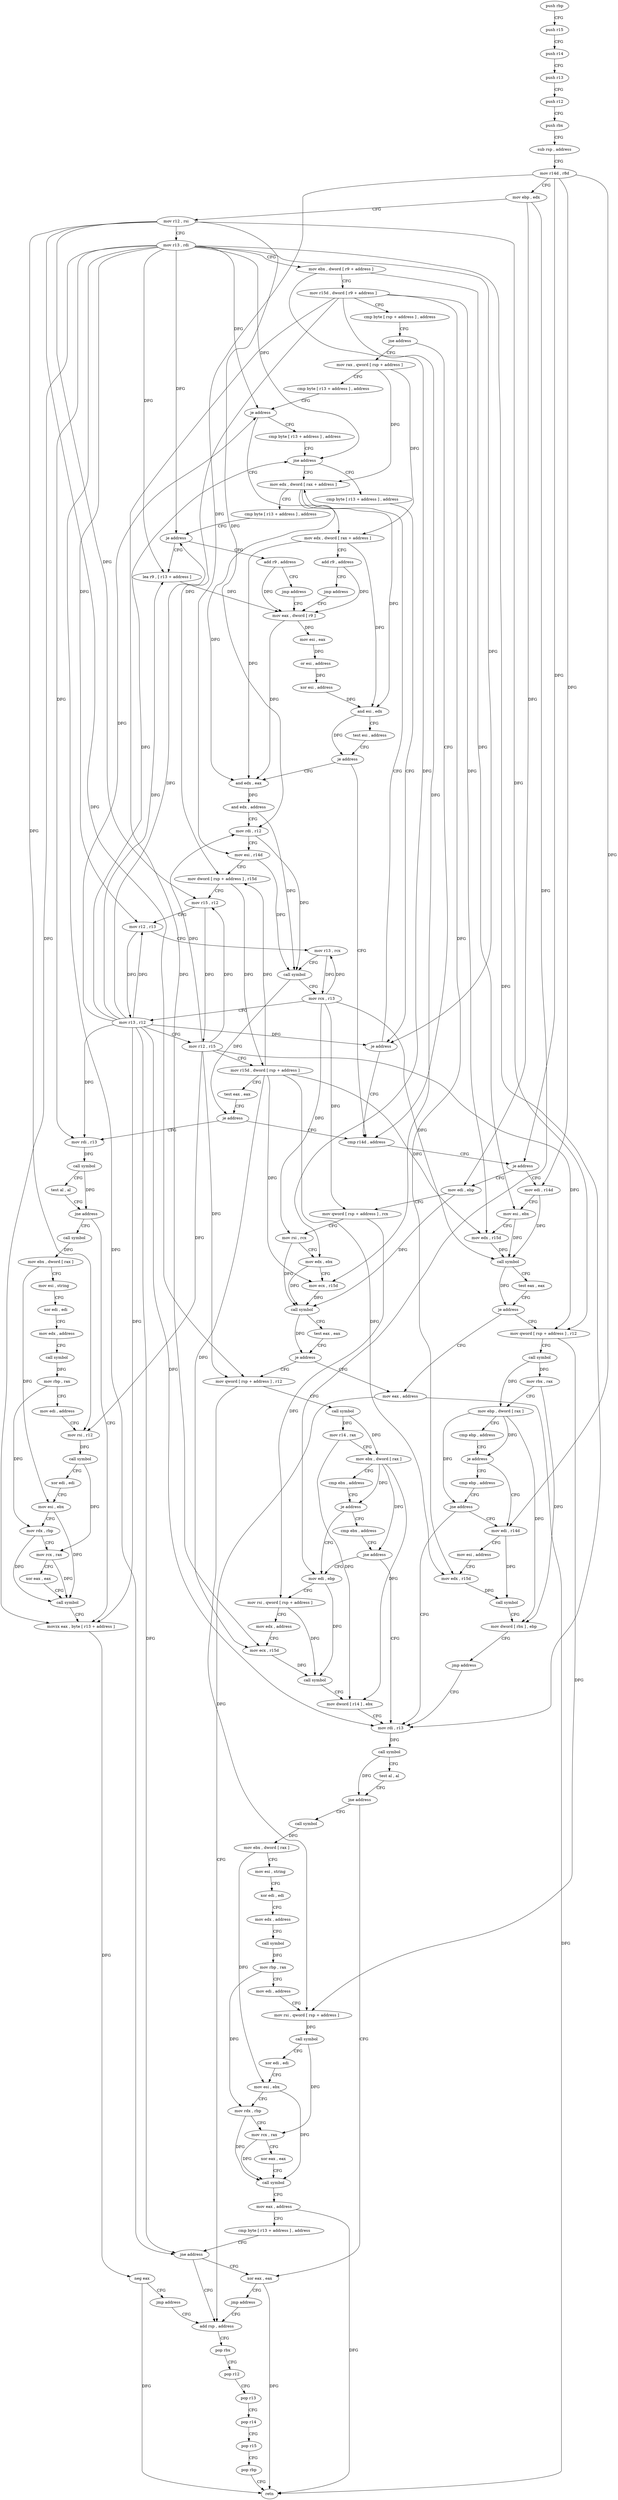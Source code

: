digraph "func" {
"4225408" [label = "push rbp" ]
"4225409" [label = "push r15" ]
"4225411" [label = "push r14" ]
"4225413" [label = "push r13" ]
"4225415" [label = "push r12" ]
"4225417" [label = "push rbx" ]
"4225418" [label = "sub rsp , address" ]
"4225422" [label = "mov r14d , r8d" ]
"4225425" [label = "mov ebp , edx" ]
"4225427" [label = "mov r12 , rsi" ]
"4225430" [label = "mov r13 , rdi" ]
"4225433" [label = "mov ebx , dword [ r9 + address ]" ]
"4225437" [label = "mov r15d , dword [ r9 + address ]" ]
"4225441" [label = "cmp byte [ rsp + address ] , address" ]
"4225446" [label = "jne address" ]
"4225674" [label = "cmp r14d , address" ]
"4225452" [label = "mov rax , qword [ rsp + address ]" ]
"4225678" [label = "je address" ]
"4225746" [label = "mov edi , ebp" ]
"4225680" [label = "mov edi , r14d" ]
"4225457" [label = "cmp byte [ r13 + address ] , address" ]
"4225462" [label = "je address" ]
"4225473" [label = "cmp byte [ r13 + address ] , address" ]
"4225464" [label = "mov edx , dword [ rax + address ]" ]
"4225748" [label = "mov qword [ rsp + address ] , rcx" ]
"4225753" [label = "mov rsi , rcx" ]
"4225756" [label = "mov edx , ebx" ]
"4225758" [label = "mov ecx , r15d" ]
"4225761" [label = "call symbol" ]
"4225766" [label = "test eax , eax" ]
"4225768" [label = "je address" ]
"4225909" [label = "mov eax , address" ]
"4225774" [label = "mov qword [ rsp + address ] , r12" ]
"4225683" [label = "mov esi , ebx" ]
"4225685" [label = "mov edx , r15d" ]
"4225688" [label = "call symbol" ]
"4225693" [label = "test eax , eax" ]
"4225695" [label = "je address" ]
"4225701" [label = "mov qword [ rsp + address ] , r12" ]
"4225478" [label = "jne address" ]
"4225491" [label = "mov edx , dword [ rax + address ]" ]
"4225480" [label = "cmp byte [ r13 + address ] , address" ]
"4225467" [label = "add r9 , address" ]
"4225471" [label = "jmp address" ]
"4225511" [label = "mov eax , dword [ r9 ]" ]
"4225914" [label = "add rsp , address" ]
"4225779" [label = "call symbol" ]
"4225784" [label = "mov r14 , rax" ]
"4225787" [label = "mov ebx , dword [ rax ]" ]
"4225789" [label = "cmp ebx , address" ]
"4225792" [label = "je address" ]
"4225799" [label = "mov edi , ebp" ]
"4225794" [label = "cmp ebx , address" ]
"4225706" [label = "call symbol" ]
"4225711" [label = "mov rbx , rax" ]
"4225714" [label = "mov ebp , dword [ rax ]" ]
"4225716" [label = "cmp ebp , address" ]
"4225719" [label = "je address" ]
"4225726" [label = "mov edi , r14d" ]
"4225721" [label = "cmp ebp , address" ]
"4225494" [label = "cmp byte [ r13 + address ] , address" ]
"4225499" [label = "je address" ]
"4225507" [label = "lea r9 , [ r13 + address ]" ]
"4225501" [label = "add r9 , address" ]
"4225485" [label = "je address" ]
"4225514" [label = "mov esi , eax" ]
"4225516" [label = "or esi , address" ]
"4225522" [label = "xor esi , address" ]
"4225528" [label = "and esi , edx" ]
"4225530" [label = "test esi , address" ]
"4225536" [label = "je address" ]
"4225542" [label = "and edx , eax" ]
"4225801" [label = "mov rsi , qword [ rsp + address ]" ]
"4225806" [label = "mov edx , address" ]
"4225811" [label = "mov ecx , r15d" ]
"4225814" [label = "call symbol" ]
"4225819" [label = "mov dword [ r14 ] , ebx" ]
"4225822" [label = "mov rdi , r13" ]
"4225797" [label = "jne address" ]
"4225729" [label = "mov esi , address" ]
"4225734" [label = "mov edx , r15d" ]
"4225737" [label = "call symbol" ]
"4225742" [label = "mov dword [ rbx ] , ebp" ]
"4225744" [label = "jmp address" ]
"4225724" [label = "jne address" ]
"4225505" [label = "jmp address" ]
"4225544" [label = "and edx , address" ]
"4225550" [label = "mov rdi , r12" ]
"4225553" [label = "mov esi , r14d" ]
"4225556" [label = "mov dword [ rsp + address ] , r15d" ]
"4225561" [label = "mov r15 , r12" ]
"4225564" [label = "mov r12 , r13" ]
"4225567" [label = "mov r13 , rcx" ]
"4225570" [label = "call symbol" ]
"4225575" [label = "mov rcx , r13" ]
"4225578" [label = "mov r13 , r12" ]
"4225581" [label = "mov r12 , r15" ]
"4225584" [label = "mov r15d , dword [ rsp + address ]" ]
"4225589" [label = "test eax , eax" ]
"4225591" [label = "je address" ]
"4225593" [label = "mov rdi , r13" ]
"4225905" [label = "xor eax , eax" ]
"4225907" [label = "jmp address" ]
"4225834" [label = "call symbol" ]
"4225839" [label = "mov ebx , dword [ rax ]" ]
"4225841" [label = "mov esi , string" ]
"4225846" [label = "xor edi , edi" ]
"4225848" [label = "mov edx , address" ]
"4225853" [label = "call symbol" ]
"4225858" [label = "mov rbp , rax" ]
"4225861" [label = "mov edi , address" ]
"4225866" [label = "mov rsi , qword [ rsp + address ]" ]
"4225871" [label = "call symbol" ]
"4225876" [label = "xor edi , edi" ]
"4225878" [label = "mov esi , ebx" ]
"4225880" [label = "mov rdx , rbp" ]
"4225883" [label = "mov rcx , rax" ]
"4225886" [label = "xor eax , eax" ]
"4225888" [label = "call symbol" ]
"4225893" [label = "mov eax , address" ]
"4225898" [label = "cmp byte [ r13 + address ] , address" ]
"4225903" [label = "jne address" ]
"4225825" [label = "call symbol" ]
"4225830" [label = "test al , al" ]
"4225832" [label = "jne address" ]
"4225596" [label = "call symbol" ]
"4225601" [label = "test al , al" ]
"4225603" [label = "jne address" ]
"4225662" [label = "movzx eax , byte [ r13 + address ]" ]
"4225605" [label = "call symbol" ]
"4225918" [label = "pop rbx" ]
"4225919" [label = "pop r12" ]
"4225921" [label = "pop r13" ]
"4225923" [label = "pop r14" ]
"4225925" [label = "pop r15" ]
"4225927" [label = "pop rbp" ]
"4225928" [label = "retn" ]
"4225667" [label = "neg eax" ]
"4225669" [label = "jmp address" ]
"4225610" [label = "mov ebx , dword [ rax ]" ]
"4225612" [label = "mov esi , string" ]
"4225617" [label = "xor edi , edi" ]
"4225619" [label = "mov edx , address" ]
"4225624" [label = "call symbol" ]
"4225629" [label = "mov rbp , rax" ]
"4225632" [label = "mov edi , address" ]
"4225637" [label = "mov rsi , r12" ]
"4225640" [label = "call symbol" ]
"4225645" [label = "xor edi , edi" ]
"4225647" [label = "mov esi , ebx" ]
"4225649" [label = "mov rdx , rbp" ]
"4225652" [label = "mov rcx , rax" ]
"4225655" [label = "xor eax , eax" ]
"4225657" [label = "call symbol" ]
"4225408" -> "4225409" [ label = "CFG" ]
"4225409" -> "4225411" [ label = "CFG" ]
"4225411" -> "4225413" [ label = "CFG" ]
"4225413" -> "4225415" [ label = "CFG" ]
"4225415" -> "4225417" [ label = "CFG" ]
"4225417" -> "4225418" [ label = "CFG" ]
"4225418" -> "4225422" [ label = "CFG" ]
"4225422" -> "4225425" [ label = "CFG" ]
"4225422" -> "4225678" [ label = "DFG" ]
"4225422" -> "4225680" [ label = "DFG" ]
"4225422" -> "4225726" [ label = "DFG" ]
"4225422" -> "4225553" [ label = "DFG" ]
"4225425" -> "4225427" [ label = "CFG" ]
"4225425" -> "4225746" [ label = "DFG" ]
"4225425" -> "4225799" [ label = "DFG" ]
"4225427" -> "4225430" [ label = "CFG" ]
"4225427" -> "4225774" [ label = "DFG" ]
"4225427" -> "4225701" [ label = "DFG" ]
"4225427" -> "4225550" [ label = "DFG" ]
"4225427" -> "4225561" [ label = "DFG" ]
"4225427" -> "4225637" [ label = "DFG" ]
"4225430" -> "4225433" [ label = "CFG" ]
"4225430" -> "4225462" [ label = "DFG" ]
"4225430" -> "4225478" [ label = "DFG" ]
"4225430" -> "4225499" [ label = "DFG" ]
"4225430" -> "4225485" [ label = "DFG" ]
"4225430" -> "4225507" [ label = "DFG" ]
"4225430" -> "4225564" [ label = "DFG" ]
"4225430" -> "4225822" [ label = "DFG" ]
"4225430" -> "4225593" [ label = "DFG" ]
"4225430" -> "4225903" [ label = "DFG" ]
"4225430" -> "4225662" [ label = "DFG" ]
"4225433" -> "4225437" [ label = "CFG" ]
"4225433" -> "4225756" [ label = "DFG" ]
"4225433" -> "4225683" [ label = "DFG" ]
"4225437" -> "4225441" [ label = "CFG" ]
"4225437" -> "4225758" [ label = "DFG" ]
"4225437" -> "4225685" [ label = "DFG" ]
"4225437" -> "4225811" [ label = "DFG" ]
"4225437" -> "4225734" [ label = "DFG" ]
"4225437" -> "4225556" [ label = "DFG" ]
"4225441" -> "4225446" [ label = "CFG" ]
"4225446" -> "4225674" [ label = "CFG" ]
"4225446" -> "4225452" [ label = "CFG" ]
"4225674" -> "4225678" [ label = "CFG" ]
"4225452" -> "4225457" [ label = "CFG" ]
"4225452" -> "4225464" [ label = "DFG" ]
"4225452" -> "4225491" [ label = "DFG" ]
"4225678" -> "4225746" [ label = "CFG" ]
"4225678" -> "4225680" [ label = "CFG" ]
"4225746" -> "4225748" [ label = "CFG" ]
"4225746" -> "4225761" [ label = "DFG" ]
"4225680" -> "4225683" [ label = "CFG" ]
"4225680" -> "4225688" [ label = "DFG" ]
"4225457" -> "4225462" [ label = "CFG" ]
"4225462" -> "4225473" [ label = "CFG" ]
"4225462" -> "4225464" [ label = "CFG" ]
"4225473" -> "4225478" [ label = "CFG" ]
"4225464" -> "4225467" [ label = "CFG" ]
"4225464" -> "4225528" [ label = "DFG" ]
"4225464" -> "4225542" [ label = "DFG" ]
"4225748" -> "4225753" [ label = "CFG" ]
"4225748" -> "4225801" [ label = "DFG" ]
"4225753" -> "4225756" [ label = "CFG" ]
"4225753" -> "4225761" [ label = "DFG" ]
"4225756" -> "4225758" [ label = "CFG" ]
"4225756" -> "4225761" [ label = "DFG" ]
"4225758" -> "4225761" [ label = "DFG" ]
"4225761" -> "4225766" [ label = "CFG" ]
"4225761" -> "4225768" [ label = "DFG" ]
"4225766" -> "4225768" [ label = "CFG" ]
"4225768" -> "4225909" [ label = "CFG" ]
"4225768" -> "4225774" [ label = "CFG" ]
"4225909" -> "4225914" [ label = "CFG" ]
"4225909" -> "4225928" [ label = "DFG" ]
"4225774" -> "4225779" [ label = "CFG" ]
"4225774" -> "4225866" [ label = "DFG" ]
"4225683" -> "4225685" [ label = "CFG" ]
"4225683" -> "4225688" [ label = "DFG" ]
"4225685" -> "4225688" [ label = "DFG" ]
"4225688" -> "4225693" [ label = "CFG" ]
"4225688" -> "4225695" [ label = "DFG" ]
"4225693" -> "4225695" [ label = "CFG" ]
"4225695" -> "4225909" [ label = "CFG" ]
"4225695" -> "4225701" [ label = "CFG" ]
"4225701" -> "4225706" [ label = "CFG" ]
"4225701" -> "4225866" [ label = "DFG" ]
"4225478" -> "4225491" [ label = "CFG" ]
"4225478" -> "4225480" [ label = "CFG" ]
"4225491" -> "4225494" [ label = "CFG" ]
"4225491" -> "4225528" [ label = "DFG" ]
"4225491" -> "4225542" [ label = "DFG" ]
"4225480" -> "4225485" [ label = "CFG" ]
"4225467" -> "4225471" [ label = "CFG" ]
"4225467" -> "4225511" [ label = "DFG" ]
"4225471" -> "4225511" [ label = "CFG" ]
"4225511" -> "4225514" [ label = "DFG" ]
"4225511" -> "4225542" [ label = "DFG" ]
"4225914" -> "4225918" [ label = "CFG" ]
"4225779" -> "4225784" [ label = "DFG" ]
"4225779" -> "4225787" [ label = "DFG" ]
"4225784" -> "4225787" [ label = "CFG" ]
"4225784" -> "4225819" [ label = "DFG" ]
"4225787" -> "4225789" [ label = "CFG" ]
"4225787" -> "4225792" [ label = "DFG" ]
"4225787" -> "4225819" [ label = "DFG" ]
"4225787" -> "4225797" [ label = "DFG" ]
"4225789" -> "4225792" [ label = "CFG" ]
"4225792" -> "4225799" [ label = "CFG" ]
"4225792" -> "4225794" [ label = "CFG" ]
"4225799" -> "4225801" [ label = "CFG" ]
"4225799" -> "4225814" [ label = "DFG" ]
"4225794" -> "4225797" [ label = "CFG" ]
"4225706" -> "4225711" [ label = "DFG" ]
"4225706" -> "4225714" [ label = "DFG" ]
"4225711" -> "4225714" [ label = "CFG" ]
"4225711" -> "4225742" [ label = "DFG" ]
"4225714" -> "4225716" [ label = "CFG" ]
"4225714" -> "4225719" [ label = "DFG" ]
"4225714" -> "4225742" [ label = "DFG" ]
"4225714" -> "4225724" [ label = "DFG" ]
"4225716" -> "4225719" [ label = "CFG" ]
"4225719" -> "4225726" [ label = "CFG" ]
"4225719" -> "4225721" [ label = "CFG" ]
"4225726" -> "4225729" [ label = "CFG" ]
"4225726" -> "4225737" [ label = "DFG" ]
"4225721" -> "4225724" [ label = "CFG" ]
"4225494" -> "4225499" [ label = "CFG" ]
"4225499" -> "4225507" [ label = "CFG" ]
"4225499" -> "4225501" [ label = "CFG" ]
"4225507" -> "4225511" [ label = "DFG" ]
"4225501" -> "4225505" [ label = "CFG" ]
"4225501" -> "4225511" [ label = "DFG" ]
"4225485" -> "4225674" [ label = "CFG" ]
"4225485" -> "4225491" [ label = "CFG" ]
"4225514" -> "4225516" [ label = "DFG" ]
"4225516" -> "4225522" [ label = "DFG" ]
"4225522" -> "4225528" [ label = "DFG" ]
"4225528" -> "4225530" [ label = "CFG" ]
"4225528" -> "4225536" [ label = "DFG" ]
"4225530" -> "4225536" [ label = "CFG" ]
"4225536" -> "4225674" [ label = "CFG" ]
"4225536" -> "4225542" [ label = "CFG" ]
"4225542" -> "4225544" [ label = "DFG" ]
"4225801" -> "4225806" [ label = "CFG" ]
"4225801" -> "4225814" [ label = "DFG" ]
"4225806" -> "4225811" [ label = "CFG" ]
"4225811" -> "4225814" [ label = "DFG" ]
"4225814" -> "4225819" [ label = "CFG" ]
"4225819" -> "4225822" [ label = "CFG" ]
"4225822" -> "4225825" [ label = "DFG" ]
"4225797" -> "4225822" [ label = "CFG" ]
"4225797" -> "4225799" [ label = "CFG" ]
"4225729" -> "4225734" [ label = "CFG" ]
"4225734" -> "4225737" [ label = "DFG" ]
"4225737" -> "4225742" [ label = "CFG" ]
"4225742" -> "4225744" [ label = "CFG" ]
"4225744" -> "4225822" [ label = "CFG" ]
"4225724" -> "4225822" [ label = "CFG" ]
"4225724" -> "4225726" [ label = "CFG" ]
"4225505" -> "4225511" [ label = "CFG" ]
"4225544" -> "4225550" [ label = "CFG" ]
"4225544" -> "4225570" [ label = "DFG" ]
"4225550" -> "4225553" [ label = "CFG" ]
"4225550" -> "4225570" [ label = "DFG" ]
"4225553" -> "4225556" [ label = "CFG" ]
"4225553" -> "4225570" [ label = "DFG" ]
"4225556" -> "4225561" [ label = "CFG" ]
"4225556" -> "4225584" [ label = "DFG" ]
"4225561" -> "4225564" [ label = "CFG" ]
"4225561" -> "4225581" [ label = "DFG" ]
"4225564" -> "4225567" [ label = "CFG" ]
"4225564" -> "4225578" [ label = "DFG" ]
"4225567" -> "4225570" [ label = "CFG" ]
"4225567" -> "4225575" [ label = "DFG" ]
"4225570" -> "4225575" [ label = "CFG" ]
"4225570" -> "4225591" [ label = "DFG" ]
"4225575" -> "4225578" [ label = "CFG" ]
"4225575" -> "4225748" [ label = "DFG" ]
"4225575" -> "4225753" [ label = "DFG" ]
"4225575" -> "4225688" [ label = "DFG" ]
"4225575" -> "4225567" [ label = "DFG" ]
"4225578" -> "4225581" [ label = "CFG" ]
"4225578" -> "4225462" [ label = "DFG" ]
"4225578" -> "4225478" [ label = "DFG" ]
"4225578" -> "4225499" [ label = "DFG" ]
"4225578" -> "4225485" [ label = "DFG" ]
"4225578" -> "4225507" [ label = "DFG" ]
"4225578" -> "4225564" [ label = "DFG" ]
"4225578" -> "4225822" [ label = "DFG" ]
"4225578" -> "4225593" [ label = "DFG" ]
"4225578" -> "4225903" [ label = "DFG" ]
"4225578" -> "4225662" [ label = "DFG" ]
"4225581" -> "4225584" [ label = "CFG" ]
"4225581" -> "4225774" [ label = "DFG" ]
"4225581" -> "4225701" [ label = "DFG" ]
"4225581" -> "4225550" [ label = "DFG" ]
"4225581" -> "4225561" [ label = "DFG" ]
"4225581" -> "4225637" [ label = "DFG" ]
"4225584" -> "4225589" [ label = "CFG" ]
"4225584" -> "4225758" [ label = "DFG" ]
"4225584" -> "4225685" [ label = "DFG" ]
"4225584" -> "4225811" [ label = "DFG" ]
"4225584" -> "4225734" [ label = "DFG" ]
"4225584" -> "4225556" [ label = "DFG" ]
"4225589" -> "4225591" [ label = "CFG" ]
"4225591" -> "4225674" [ label = "CFG" ]
"4225591" -> "4225593" [ label = "CFG" ]
"4225593" -> "4225596" [ label = "DFG" ]
"4225905" -> "4225907" [ label = "CFG" ]
"4225905" -> "4225928" [ label = "DFG" ]
"4225907" -> "4225914" [ label = "CFG" ]
"4225834" -> "4225839" [ label = "DFG" ]
"4225839" -> "4225841" [ label = "CFG" ]
"4225839" -> "4225878" [ label = "DFG" ]
"4225841" -> "4225846" [ label = "CFG" ]
"4225846" -> "4225848" [ label = "CFG" ]
"4225848" -> "4225853" [ label = "CFG" ]
"4225853" -> "4225858" [ label = "DFG" ]
"4225858" -> "4225861" [ label = "CFG" ]
"4225858" -> "4225880" [ label = "DFG" ]
"4225861" -> "4225866" [ label = "CFG" ]
"4225866" -> "4225871" [ label = "DFG" ]
"4225871" -> "4225876" [ label = "CFG" ]
"4225871" -> "4225883" [ label = "DFG" ]
"4225876" -> "4225878" [ label = "CFG" ]
"4225878" -> "4225880" [ label = "CFG" ]
"4225878" -> "4225888" [ label = "DFG" ]
"4225880" -> "4225883" [ label = "CFG" ]
"4225880" -> "4225888" [ label = "DFG" ]
"4225883" -> "4225886" [ label = "CFG" ]
"4225883" -> "4225888" [ label = "DFG" ]
"4225886" -> "4225888" [ label = "CFG" ]
"4225888" -> "4225893" [ label = "CFG" ]
"4225893" -> "4225898" [ label = "CFG" ]
"4225893" -> "4225928" [ label = "DFG" ]
"4225898" -> "4225903" [ label = "CFG" ]
"4225903" -> "4225914" [ label = "CFG" ]
"4225903" -> "4225905" [ label = "CFG" ]
"4225825" -> "4225830" [ label = "CFG" ]
"4225825" -> "4225832" [ label = "DFG" ]
"4225830" -> "4225832" [ label = "CFG" ]
"4225832" -> "4225905" [ label = "CFG" ]
"4225832" -> "4225834" [ label = "CFG" ]
"4225596" -> "4225601" [ label = "CFG" ]
"4225596" -> "4225603" [ label = "DFG" ]
"4225601" -> "4225603" [ label = "CFG" ]
"4225603" -> "4225662" [ label = "CFG" ]
"4225603" -> "4225605" [ label = "CFG" ]
"4225662" -> "4225667" [ label = "DFG" ]
"4225605" -> "4225610" [ label = "DFG" ]
"4225918" -> "4225919" [ label = "CFG" ]
"4225919" -> "4225921" [ label = "CFG" ]
"4225921" -> "4225923" [ label = "CFG" ]
"4225923" -> "4225925" [ label = "CFG" ]
"4225925" -> "4225927" [ label = "CFG" ]
"4225927" -> "4225928" [ label = "CFG" ]
"4225667" -> "4225669" [ label = "CFG" ]
"4225667" -> "4225928" [ label = "DFG" ]
"4225669" -> "4225914" [ label = "CFG" ]
"4225610" -> "4225612" [ label = "CFG" ]
"4225610" -> "4225647" [ label = "DFG" ]
"4225612" -> "4225617" [ label = "CFG" ]
"4225617" -> "4225619" [ label = "CFG" ]
"4225619" -> "4225624" [ label = "CFG" ]
"4225624" -> "4225629" [ label = "DFG" ]
"4225629" -> "4225632" [ label = "CFG" ]
"4225629" -> "4225649" [ label = "DFG" ]
"4225632" -> "4225637" [ label = "CFG" ]
"4225637" -> "4225640" [ label = "DFG" ]
"4225640" -> "4225645" [ label = "CFG" ]
"4225640" -> "4225652" [ label = "DFG" ]
"4225645" -> "4225647" [ label = "CFG" ]
"4225647" -> "4225649" [ label = "CFG" ]
"4225647" -> "4225657" [ label = "DFG" ]
"4225649" -> "4225652" [ label = "CFG" ]
"4225649" -> "4225657" [ label = "DFG" ]
"4225652" -> "4225655" [ label = "CFG" ]
"4225652" -> "4225657" [ label = "DFG" ]
"4225655" -> "4225657" [ label = "CFG" ]
"4225657" -> "4225662" [ label = "CFG" ]
}
